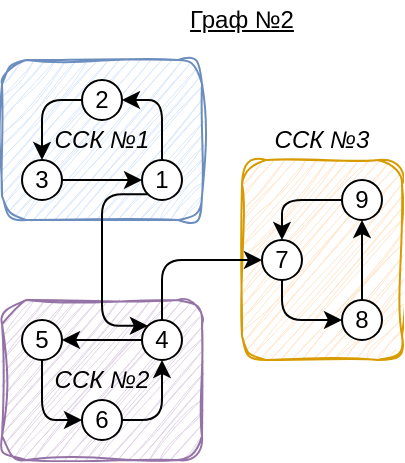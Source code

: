 <mxfile version="22.0.2" type="device">
  <diagram name="Page-1" id="-7AWtawLxKg1P4PGVnw4">
    <mxGraphModel dx="461" dy="316" grid="1" gridSize="10" guides="1" tooltips="1" connect="1" arrows="1" fold="1" page="1" pageScale="1" pageWidth="850" pageHeight="1100" math="0" shadow="0">
      <root>
        <mxCell id="0" />
        <mxCell id="1" parent="0" />
        <mxCell id="h4K-9LVwn_vejwl_CGol-35" value="" style="rounded=1;whiteSpace=wrap;html=1;shadow=0;sketch=1;curveFitting=1;jiggle=2;fillColor=#ffe6cc;strokeColor=#d79b00;" vertex="1" parent="1">
          <mxGeometry x="140" y="80" width="80" height="100" as="geometry" />
        </mxCell>
        <mxCell id="h4K-9LVwn_vejwl_CGol-34" value="" style="rounded=1;whiteSpace=wrap;html=1;shadow=0;sketch=1;curveFitting=1;jiggle=2;fillColor=#e1d5e7;strokeColor=#9673a6;" vertex="1" parent="1">
          <mxGeometry x="20" y="150" width="100" height="80" as="geometry" />
        </mxCell>
        <mxCell id="h4K-9LVwn_vejwl_CGol-33" value="" style="rounded=1;whiteSpace=wrap;html=1;shadow=0;sketch=1;curveFitting=1;jiggle=2;fillColor=#dae8fc;strokeColor=#6c8ebf;" vertex="1" parent="1">
          <mxGeometry x="20" y="30" width="100" height="80" as="geometry" />
        </mxCell>
        <mxCell id="9FpSpDOvrF0hn_RSzjRW-27" value="Граф №2" style="text;html=1;strokeColor=none;fillColor=none;align=center;verticalAlign=middle;whiteSpace=wrap;rounded=0;fontStyle=4" parent="1" vertex="1">
          <mxGeometry x="110" width="60" height="20" as="geometry" />
        </mxCell>
        <mxCell id="h4K-9LVwn_vejwl_CGol-15" style="edgeStyle=orthogonalEdgeStyle;rounded=1;orthogonalLoop=1;jettySize=auto;html=1;exitX=0.5;exitY=0;exitDx=0;exitDy=0;entryX=1;entryY=0.5;entryDx=0;entryDy=0;" edge="1" parent="1" source="h4K-9LVwn_vejwl_CGol-1" target="h4K-9LVwn_vejwl_CGol-3">
          <mxGeometry relative="1" as="geometry">
            <Array as="points">
              <mxPoint x="100" y="50" />
            </Array>
          </mxGeometry>
        </mxCell>
        <mxCell id="h4K-9LVwn_vejwl_CGol-26" style="edgeStyle=orthogonalEdgeStyle;rounded=1;orthogonalLoop=1;jettySize=auto;html=1;exitX=0;exitY=1;exitDx=0;exitDy=0;entryX=0;entryY=0;entryDx=0;entryDy=0;" edge="1" parent="1" source="h4K-9LVwn_vejwl_CGol-1" target="h4K-9LVwn_vejwl_CGol-4">
          <mxGeometry relative="1" as="geometry">
            <Array as="points">
              <mxPoint x="70" y="97" />
              <mxPoint x="70" y="163" />
            </Array>
          </mxGeometry>
        </mxCell>
        <mxCell id="h4K-9LVwn_vejwl_CGol-1" value="1" style="ellipse;whiteSpace=wrap;html=1;aspect=fixed;" vertex="1" parent="1">
          <mxGeometry x="90" y="80" width="20" height="20" as="geometry" />
        </mxCell>
        <mxCell id="h4K-9LVwn_vejwl_CGol-20" style="edgeStyle=orthogonalEdgeStyle;rounded=1;orthogonalLoop=1;jettySize=auto;html=1;exitX=1;exitY=0.5;exitDx=0;exitDy=0;entryX=0;entryY=0.5;entryDx=0;entryDy=0;" edge="1" parent="1" source="h4K-9LVwn_vejwl_CGol-2" target="h4K-9LVwn_vejwl_CGol-1">
          <mxGeometry relative="1" as="geometry" />
        </mxCell>
        <mxCell id="h4K-9LVwn_vejwl_CGol-2" value="3" style="ellipse;whiteSpace=wrap;html=1;aspect=fixed;" vertex="1" parent="1">
          <mxGeometry x="30" y="80" width="20" height="20" as="geometry" />
        </mxCell>
        <mxCell id="h4K-9LVwn_vejwl_CGol-19" style="edgeStyle=orthogonalEdgeStyle;rounded=1;orthogonalLoop=1;jettySize=auto;html=1;exitX=0;exitY=0.5;exitDx=0;exitDy=0;entryX=0.5;entryY=0;entryDx=0;entryDy=0;" edge="1" parent="1" source="h4K-9LVwn_vejwl_CGol-3" target="h4K-9LVwn_vejwl_CGol-2">
          <mxGeometry relative="1" as="geometry" />
        </mxCell>
        <mxCell id="h4K-9LVwn_vejwl_CGol-3" value="2" style="ellipse;whiteSpace=wrap;html=1;aspect=fixed;" vertex="1" parent="1">
          <mxGeometry x="60" y="40" width="20" height="20" as="geometry" />
        </mxCell>
        <mxCell id="h4K-9LVwn_vejwl_CGol-17" style="edgeStyle=orthogonalEdgeStyle;rounded=1;orthogonalLoop=1;jettySize=auto;html=1;exitX=0;exitY=0.5;exitDx=0;exitDy=0;entryX=1;entryY=0.5;entryDx=0;entryDy=0;" edge="1" parent="1" source="h4K-9LVwn_vejwl_CGol-4" target="h4K-9LVwn_vejwl_CGol-5">
          <mxGeometry relative="1" as="geometry" />
        </mxCell>
        <mxCell id="h4K-9LVwn_vejwl_CGol-29" style="edgeStyle=orthogonalEdgeStyle;orthogonalLoop=1;jettySize=auto;html=1;exitX=0.5;exitY=0;exitDx=0;exitDy=0;entryX=0;entryY=0.5;entryDx=0;entryDy=0;strokeColor=default;rounded=1;" edge="1" parent="1" source="h4K-9LVwn_vejwl_CGol-4" target="h4K-9LVwn_vejwl_CGol-7">
          <mxGeometry relative="1" as="geometry" />
        </mxCell>
        <mxCell id="h4K-9LVwn_vejwl_CGol-4" value="4" style="ellipse;whiteSpace=wrap;html=1;aspect=fixed;" vertex="1" parent="1">
          <mxGeometry x="90" y="160" width="20" height="20" as="geometry" />
        </mxCell>
        <mxCell id="h4K-9LVwn_vejwl_CGol-18" style="edgeStyle=orthogonalEdgeStyle;rounded=1;orthogonalLoop=1;jettySize=auto;html=1;exitX=0.5;exitY=1;exitDx=0;exitDy=0;entryX=0;entryY=0.5;entryDx=0;entryDy=0;" edge="1" parent="1" source="h4K-9LVwn_vejwl_CGol-5" target="h4K-9LVwn_vejwl_CGol-6">
          <mxGeometry relative="1" as="geometry">
            <Array as="points">
              <mxPoint x="40" y="210" />
            </Array>
          </mxGeometry>
        </mxCell>
        <mxCell id="h4K-9LVwn_vejwl_CGol-5" value="5" style="ellipse;whiteSpace=wrap;html=1;aspect=fixed;" vertex="1" parent="1">
          <mxGeometry x="30" y="160" width="20" height="20" as="geometry" />
        </mxCell>
        <mxCell id="h4K-9LVwn_vejwl_CGol-16" style="edgeStyle=orthogonalEdgeStyle;rounded=1;orthogonalLoop=1;jettySize=auto;html=1;exitX=1;exitY=0.5;exitDx=0;exitDy=0;entryX=0.5;entryY=1;entryDx=0;entryDy=0;" edge="1" parent="1" source="h4K-9LVwn_vejwl_CGol-6" target="h4K-9LVwn_vejwl_CGol-4">
          <mxGeometry relative="1" as="geometry" />
        </mxCell>
        <mxCell id="h4K-9LVwn_vejwl_CGol-6" value="6" style="ellipse;whiteSpace=wrap;html=1;aspect=fixed;" vertex="1" parent="1">
          <mxGeometry x="60" y="200" width="20" height="20" as="geometry" />
        </mxCell>
        <mxCell id="h4K-9LVwn_vejwl_CGol-30" style="edgeStyle=orthogonalEdgeStyle;rounded=1;orthogonalLoop=1;jettySize=auto;html=1;exitX=0.5;exitY=1;exitDx=0;exitDy=0;entryX=0;entryY=0.5;entryDx=0;entryDy=0;" edge="1" parent="1" source="h4K-9LVwn_vejwl_CGol-7" target="h4K-9LVwn_vejwl_CGol-8">
          <mxGeometry relative="1" as="geometry">
            <Array as="points">
              <mxPoint x="160" y="160" />
            </Array>
          </mxGeometry>
        </mxCell>
        <mxCell id="h4K-9LVwn_vejwl_CGol-7" value="7" style="ellipse;whiteSpace=wrap;html=1;aspect=fixed;" vertex="1" parent="1">
          <mxGeometry x="150" y="120" width="20" height="20" as="geometry" />
        </mxCell>
        <mxCell id="h4K-9LVwn_vejwl_CGol-32" style="edgeStyle=orthogonalEdgeStyle;rounded=1;orthogonalLoop=1;jettySize=auto;html=1;exitX=0.5;exitY=0;exitDx=0;exitDy=0;entryX=0.5;entryY=1;entryDx=0;entryDy=0;" edge="1" parent="1" source="h4K-9LVwn_vejwl_CGol-8" target="h4K-9LVwn_vejwl_CGol-9">
          <mxGeometry relative="1" as="geometry" />
        </mxCell>
        <mxCell id="h4K-9LVwn_vejwl_CGol-8" value="8" style="ellipse;whiteSpace=wrap;html=1;aspect=fixed;" vertex="1" parent="1">
          <mxGeometry x="190" y="150" width="20" height="20" as="geometry" />
        </mxCell>
        <mxCell id="h4K-9LVwn_vejwl_CGol-31" style="edgeStyle=orthogonalEdgeStyle;rounded=1;orthogonalLoop=1;jettySize=auto;html=1;exitX=0;exitY=0.5;exitDx=0;exitDy=0;entryX=0.5;entryY=0;entryDx=0;entryDy=0;" edge="1" parent="1" source="h4K-9LVwn_vejwl_CGol-9" target="h4K-9LVwn_vejwl_CGol-7">
          <mxGeometry relative="1" as="geometry" />
        </mxCell>
        <mxCell id="h4K-9LVwn_vejwl_CGol-9" value="9" style="ellipse;whiteSpace=wrap;html=1;aspect=fixed;" vertex="1" parent="1">
          <mxGeometry x="190" y="90" width="20" height="20" as="geometry" />
        </mxCell>
        <mxCell id="h4K-9LVwn_vejwl_CGol-38" value="ССК №1" style="text;html=1;strokeColor=none;fillColor=none;align=center;verticalAlign=middle;whiteSpace=wrap;rounded=0;fontStyle=2" vertex="1" parent="1">
          <mxGeometry x="40" y="60" width="60" height="20" as="geometry" />
        </mxCell>
        <mxCell id="h4K-9LVwn_vejwl_CGol-39" value="ССК №2" style="text;html=1;strokeColor=none;fillColor=none;align=center;verticalAlign=middle;whiteSpace=wrap;rounded=0;fontStyle=2" vertex="1" parent="1">
          <mxGeometry x="40" y="180" width="60" height="20" as="geometry" />
        </mxCell>
        <mxCell id="h4K-9LVwn_vejwl_CGol-40" value="ССК №3" style="text;html=1;strokeColor=none;fillColor=none;align=center;verticalAlign=middle;whiteSpace=wrap;rounded=0;fontStyle=2" vertex="1" parent="1">
          <mxGeometry x="150" y="60" width="60" height="20" as="geometry" />
        </mxCell>
      </root>
    </mxGraphModel>
  </diagram>
</mxfile>

